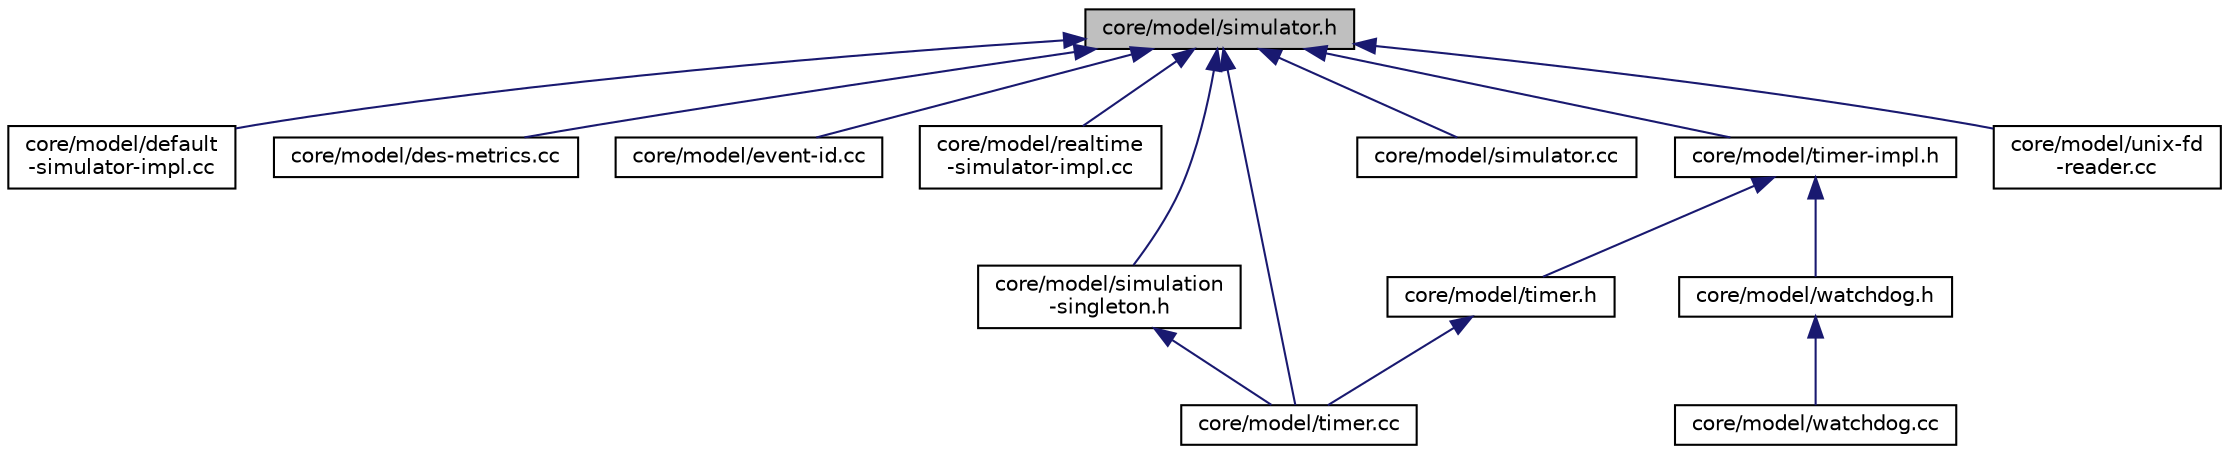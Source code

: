 digraph "core/model/simulator.h"
{
  edge [fontname="Helvetica",fontsize="10",labelfontname="Helvetica",labelfontsize="10"];
  node [fontname="Helvetica",fontsize="10",shape=record];
  Node1 [label="core/model/simulator.h",height=0.2,width=0.4,color="black", fillcolor="grey75", style="filled", fontcolor="black"];
  Node1 -> Node2 [dir="back",color="midnightblue",fontsize="10",style="solid"];
  Node2 [label="core/model/default\l-simulator-impl.cc",height=0.2,width=0.4,color="black", fillcolor="white", style="filled",URL="$d8/d5e/default-simulator-impl_8cc.html"];
  Node1 -> Node3 [dir="back",color="midnightblue",fontsize="10",style="solid"];
  Node3 [label="core/model/des-metrics.cc",height=0.2,width=0.4,color="black", fillcolor="white", style="filled",URL="$d1/df5/des-metrics_8cc.html"];
  Node1 -> Node4 [dir="back",color="midnightblue",fontsize="10",style="solid"];
  Node4 [label="core/model/event-id.cc",height=0.2,width=0.4,color="black", fillcolor="white", style="filled",URL="$d7/d71/event-id_8cc.html"];
  Node1 -> Node5 [dir="back",color="midnightblue",fontsize="10",style="solid"];
  Node5 [label="core/model/realtime\l-simulator-impl.cc",height=0.2,width=0.4,color="black", fillcolor="white", style="filled",URL="$dc/da2/realtime-simulator-impl_8cc.html"];
  Node1 -> Node6 [dir="back",color="midnightblue",fontsize="10",style="solid"];
  Node6 [label="core/model/simulation\l-singleton.h",height=0.2,width=0.4,color="black", fillcolor="white", style="filled",URL="$d5/da6/simulation-singleton_8h.html"];
  Node6 -> Node7 [dir="back",color="midnightblue",fontsize="10",style="solid"];
  Node7 [label="core/model/timer.cc",height=0.2,width=0.4,color="black", fillcolor="white", style="filled",URL="$d1/d24/timer_8cc.html"];
  Node1 -> Node8 [dir="back",color="midnightblue",fontsize="10",style="solid"];
  Node8 [label="core/model/simulator.cc",height=0.2,width=0.4,color="black", fillcolor="white", style="filled",URL="$d6/df8/simulator_8cc.html"];
  Node1 -> Node9 [dir="back",color="midnightblue",fontsize="10",style="solid"];
  Node9 [label="core/model/timer-impl.h",height=0.2,width=0.4,color="black", fillcolor="white", style="filled",URL="$d9/df7/timer-impl_8h.html"];
  Node9 -> Node10 [dir="back",color="midnightblue",fontsize="10",style="solid"];
  Node10 [label="core/model/timer.h",height=0.2,width=0.4,color="black", fillcolor="white", style="filled",URL="$d5/dd0/timer_8h.html"];
  Node10 -> Node7 [dir="back",color="midnightblue",fontsize="10",style="solid"];
  Node9 -> Node11 [dir="back",color="midnightblue",fontsize="10",style="solid"];
  Node11 [label="core/model/watchdog.h",height=0.2,width=0.4,color="black", fillcolor="white", style="filled",URL="$d9/da3/watchdog_8h.html"];
  Node11 -> Node12 [dir="back",color="midnightblue",fontsize="10",style="solid"];
  Node12 [label="core/model/watchdog.cc",height=0.2,width=0.4,color="black", fillcolor="white", style="filled",URL="$d6/d77/watchdog_8cc.html"];
  Node1 -> Node7 [dir="back",color="midnightblue",fontsize="10",style="solid"];
  Node1 -> Node13 [dir="back",color="midnightblue",fontsize="10",style="solid"];
  Node13 [label="core/model/unix-fd\l-reader.cc",height=0.2,width=0.4,color="black", fillcolor="white", style="filled",URL="$dd/d0d/unix-fd-reader_8cc.html"];
}
